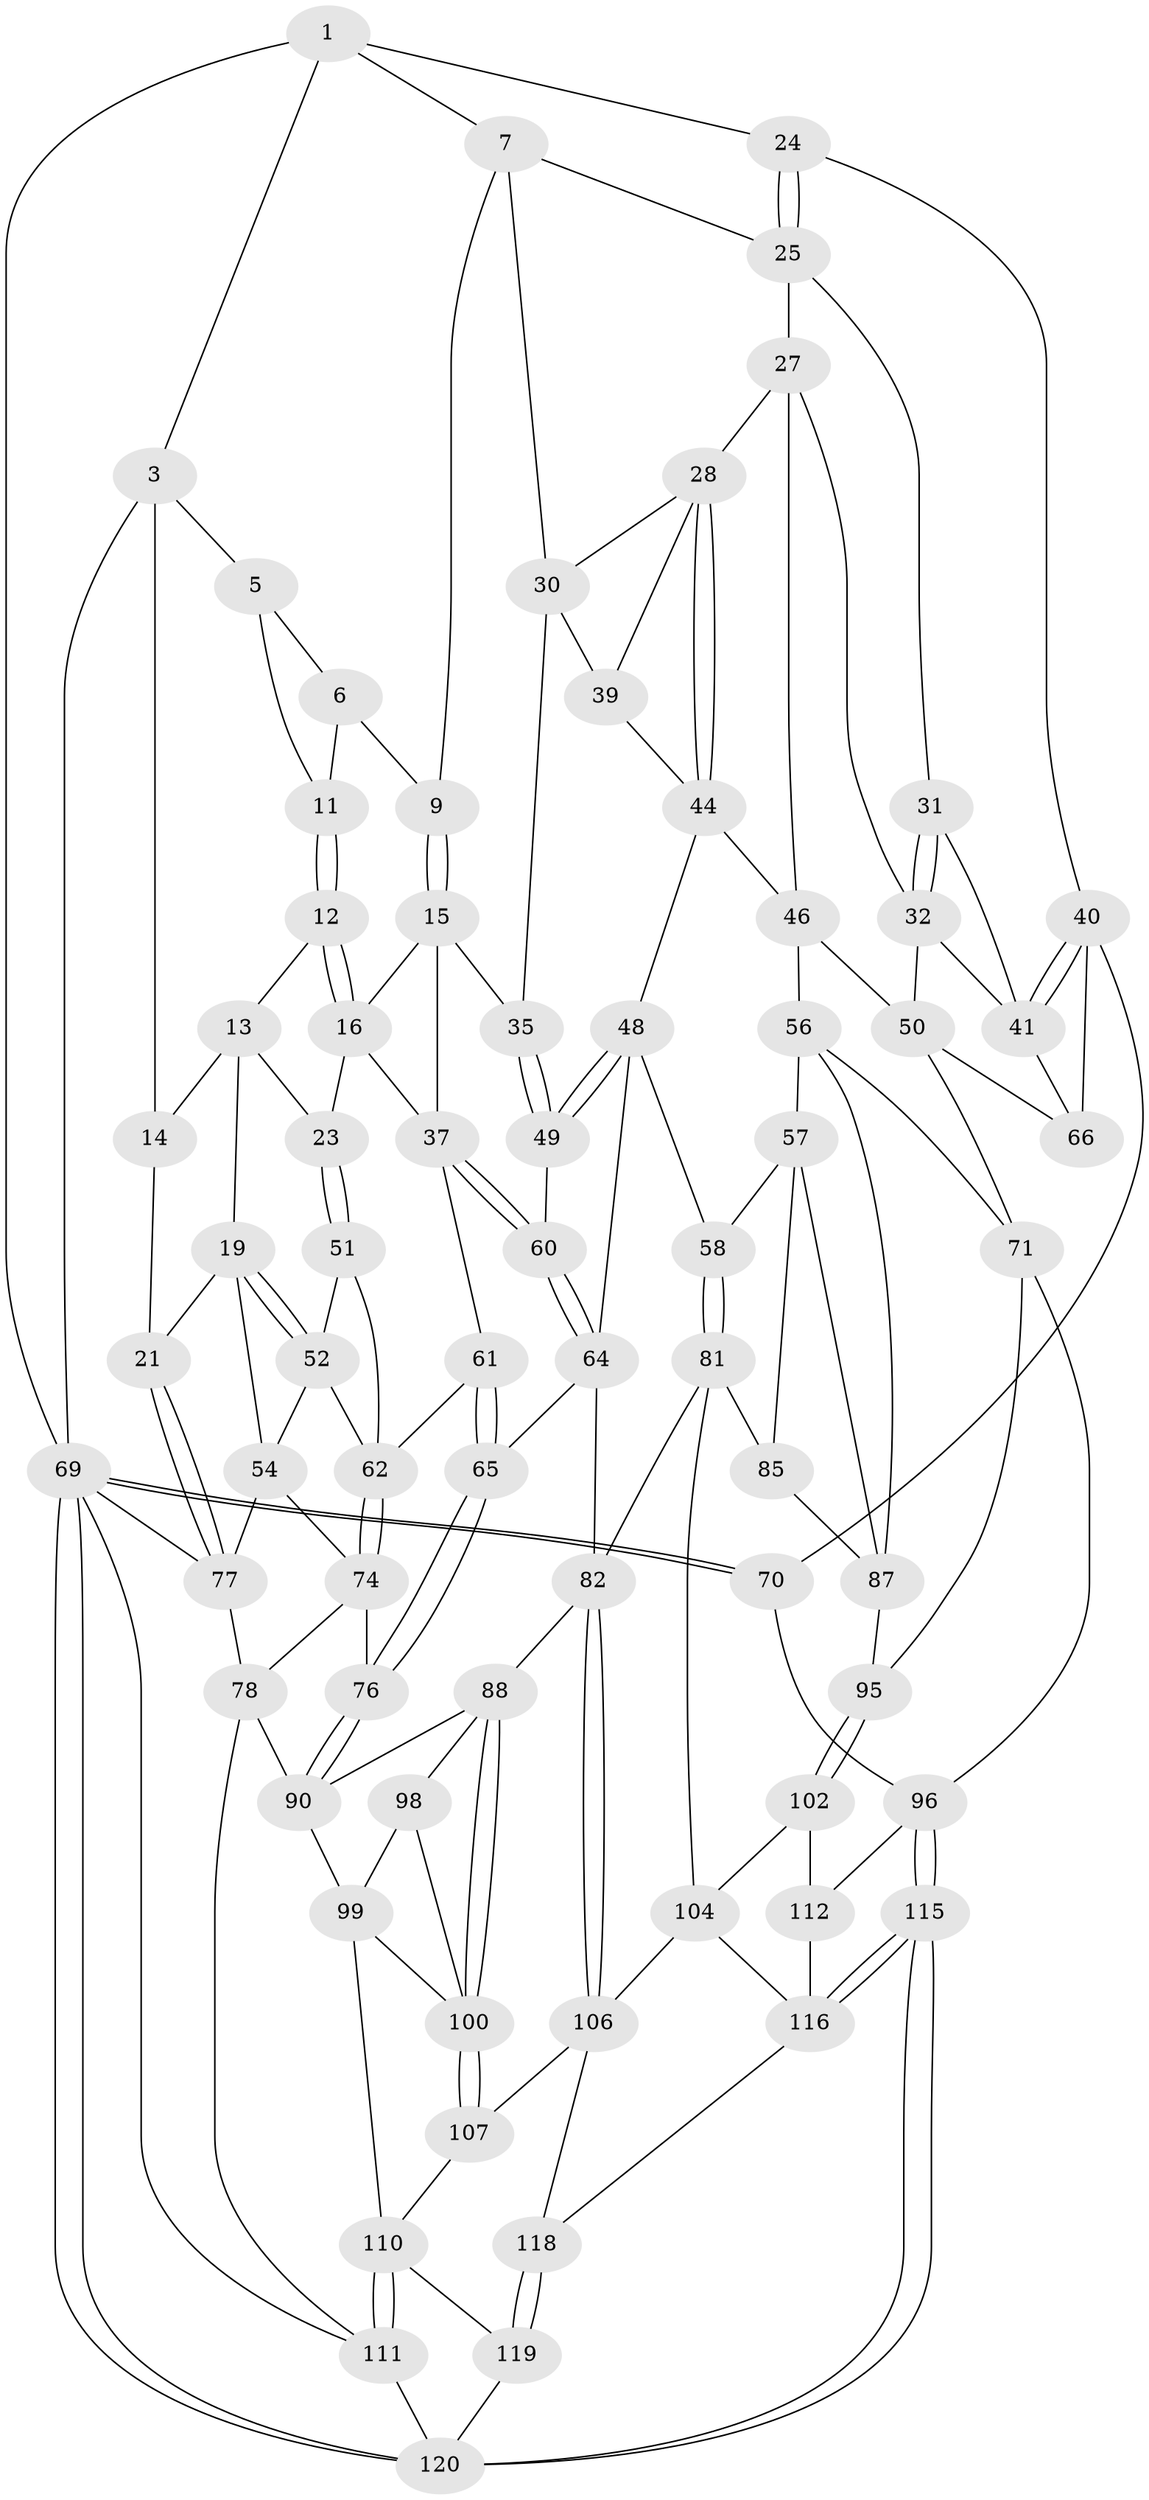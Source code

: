 // original degree distribution, {3: 0.01639344262295082, 6: 0.1885245901639344, 5: 0.5901639344262295, 4: 0.20491803278688525}
// Generated by graph-tools (version 1.1) at 2025/11/02/27/25 16:11:59]
// undirected, 74 vertices, 164 edges
graph export_dot {
graph [start="1"]
  node [color=gray90,style=filled];
  1 [pos="+0.6707875186535317+0",super="+2"];
  3 [pos="+0+0",super="+4"];
  5 [pos="+0+0"];
  6 [pos="+0.32972745547616306+0",super="+10"];
  7 [pos="+0.6288885574649884+0.12025016338668383",super="+8"];
  9 [pos="+0.4140108691539627+0.19281675018151054"];
  11 [pos="+0.15510641757863924+0.10951170396177322"];
  12 [pos="+0.14451178570983406+0.16719979627817189"];
  13 [pos="+0.07924611699728804+0.2221734236695836",super="+18"];
  14 [pos="+0.07608705812056618+0.22119987643477443",super="+17"];
  15 [pos="+0.40937294336029934+0.19948643581717876",super="+36"];
  16 [pos="+0.27932139404351936+0.26527025795633113",super="+22"];
  19 [pos="+0.04897364531749056+0.36378468207401793",super="+20"];
  21 [pos="+0+0.3941864488004652"];
  23 [pos="+0.20661979275762254+0.36245664010292966"];
  24 [pos="+1+0"];
  25 [pos="+0.8550589729070223+0.17364922254075735",super="+26"];
  27 [pos="+0.6756456307143287+0.26407847837283627",super="+33"];
  28 [pos="+0.6353496987423216+0.3385202650265758",super="+29"];
  30 [pos="+0.5288000203267108+0.3262747216829741",super="+34"];
  31 [pos="+0.8533411617474832+0.3135067126232952"];
  32 [pos="+0.8329331872521001+0.3429470244028594",super="+43"];
  35 [pos="+0.4351211169845839+0.3860873149402655"];
  37 [pos="+0.2871218364270631+0.395733919926969",super="+38"];
  39 [pos="+0.5294250007609627+0.38565332066330044"];
  40 [pos="+1+0.026001708059571072",super="+68"];
  41 [pos="+0.9833240890172118+0.2764328740069604",super="+42"];
  44 [pos="+0.6338853652082385+0.35886725698486854",super="+45"];
  46 [pos="+0.7409648892571313+0.46691550966320217",super="+47"];
  48 [pos="+0.5468306621585795+0.5098751783943108",super="+59"];
  49 [pos="+0.4175464010750424+0.44711238973890044"];
  50 [pos="+0.8174362249363378+0.49361678781068247",super="+67"];
  51 [pos="+0.17895505947318247+0.41284354476039553"];
  52 [pos="+0.08581945561530854+0.43929200334164076",super="+53"];
  54 [pos="+0.06908132244725049+0.5319699236132319",super="+55"];
  56 [pos="+0.6594766988806323+0.5237880406912592",super="+72"];
  57 [pos="+0.6545514314778439+0.5265593512654566",super="+84"];
  58 [pos="+0.5945288185849703+0.5348197063487355"];
  60 [pos="+0.39819879749399467+0.4580273874965964"];
  61 [pos="+0.2512145828331727+0.5044532524818112"];
  62 [pos="+0.16468371120492814+0.5128574550121959",super="+63"];
  64 [pos="+0.3463183307917299+0.5630706782991093",super="+73"];
  65 [pos="+0.3103384470301994+0.5639022456692004"];
  66 [pos="+1+0.5816310800420887"];
  69 [pos="+1+1",super="+92"];
  70 [pos="+1+0.6688122519667222"];
  71 [pos="+0.8608261276483713+0.6313598026638063",super="+94"];
  74 [pos="+0.17783832533952493+0.5692643151712184",super="+75"];
  76 [pos="+0.26999594003115807+0.5978711135218446"];
  77 [pos="+0+0.5753961176771962",super="+80"];
  78 [pos="+0.12434903768417849+0.6991974814533932",super="+79"];
  81 [pos="+0.5309635248717833+0.6947748722706945",super="+86"];
  82 [pos="+0.5178552559298956+0.6972328815898499",super="+83"];
  85 [pos="+0.6547608527383421+0.707404706411812"];
  87 [pos="+0.7367481691534787+0.6612397661945704",super="+93"];
  88 [pos="+0.3668943991433929+0.7026196082202109",super="+89"];
  90 [pos="+0.25334204177722025+0.6280469404411153",super="+91"];
  95 [pos="+0.7849595029287144+0.753802160138162"];
  96 [pos="+0.9061359301666692+0.8151589424797442",super="+97"];
  98 [pos="+0.2809268571369102+0.7234439041214399"];
  99 [pos="+0.1951472958972975+0.7255910982809445",super="+108"];
  100 [pos="+0.37217171934088134+0.7743827664525708",super="+101"];
  102 [pos="+0.7626518514089745+0.7961897305083457",super="+103"];
  104 [pos="+0.7196770949513553+0.8350829096948585",super="+105"];
  106 [pos="+0.4557161481649275+0.8239720675674995",super="+109"];
  107 [pos="+0.40781357391118633+0.824835949954007"];
  110 [pos="+0.23958988968079073+0.9328197758509994",super="+113"];
  111 [pos="+0.22976678540209278+0.9432823541215386",super="+122"];
  112 [pos="+0.8722559493155204+0.8310537940293464",super="+114"];
  115 [pos="+0.9804058477540661+1"];
  116 [pos="+0.8416880412124451+1",super="+117"];
  118 [pos="+0.5702117067726463+0.9513472609836006"];
  119 [pos="+0.5524031682003347+1"];
  120 [pos="+1+1",super="+121"];
  1 -- 7;
  1 -- 24;
  1 -- 3;
  1 -- 69;
  3 -- 5;
  3 -- 14 [weight=2];
  3 -- 69;
  5 -- 6;
  5 -- 11;
  6 -- 9;
  6 -- 11;
  7 -- 25;
  7 -- 9;
  7 -- 30;
  9 -- 15;
  9 -- 15;
  11 -- 12;
  11 -- 12;
  12 -- 13;
  12 -- 16;
  12 -- 16;
  13 -- 14;
  13 -- 19;
  13 -- 23;
  14 -- 21;
  15 -- 16;
  15 -- 35;
  15 -- 37;
  16 -- 37;
  16 -- 23;
  19 -- 52;
  19 -- 52;
  19 -- 21;
  19 -- 54;
  21 -- 77;
  21 -- 77;
  23 -- 51;
  23 -- 51;
  24 -- 25;
  24 -- 25;
  24 -- 40;
  25 -- 31;
  25 -- 27;
  27 -- 28;
  27 -- 32;
  27 -- 46;
  28 -- 44;
  28 -- 44;
  28 -- 30;
  28 -- 39;
  30 -- 35;
  30 -- 39;
  31 -- 32;
  31 -- 32;
  31 -- 41;
  32 -- 50;
  32 -- 41;
  35 -- 49;
  35 -- 49;
  37 -- 60;
  37 -- 60;
  37 -- 61;
  39 -- 44;
  40 -- 41;
  40 -- 41;
  40 -- 66;
  40 -- 70;
  41 -- 66;
  44 -- 46;
  44 -- 48;
  46 -- 50;
  46 -- 56;
  48 -- 49;
  48 -- 49;
  48 -- 58;
  48 -- 64;
  49 -- 60;
  50 -- 66;
  50 -- 71;
  51 -- 52;
  51 -- 62;
  52 -- 54;
  52 -- 62;
  54 -- 74;
  54 -- 77;
  56 -- 57;
  56 -- 87;
  56 -- 71;
  57 -- 58;
  57 -- 85;
  57 -- 87;
  58 -- 81;
  58 -- 81;
  60 -- 64;
  60 -- 64;
  61 -- 62;
  61 -- 65;
  61 -- 65;
  62 -- 74;
  62 -- 74;
  64 -- 65;
  64 -- 82;
  65 -- 76;
  65 -- 76;
  69 -- 70;
  69 -- 70;
  69 -- 120;
  69 -- 120;
  69 -- 77;
  69 -- 111;
  70 -- 96;
  71 -- 96;
  71 -- 95;
  74 -- 76;
  74 -- 78;
  76 -- 90;
  76 -- 90;
  77 -- 78;
  78 -- 90;
  78 -- 111;
  81 -- 82;
  81 -- 104;
  81 -- 85;
  82 -- 106;
  82 -- 106;
  82 -- 88;
  85 -- 87;
  87 -- 95;
  88 -- 100;
  88 -- 100;
  88 -- 90;
  88 -- 98;
  90 -- 99;
  95 -- 102;
  95 -- 102;
  96 -- 115;
  96 -- 115;
  96 -- 112;
  98 -- 99;
  98 -- 100;
  99 -- 110;
  99 -- 100;
  100 -- 107;
  100 -- 107;
  102 -- 112 [weight=2];
  102 -- 104;
  104 -- 116;
  104 -- 106;
  106 -- 107;
  106 -- 118;
  107 -- 110;
  110 -- 111;
  110 -- 111;
  110 -- 119;
  111 -- 120;
  112 -- 116;
  115 -- 116;
  115 -- 116;
  115 -- 120;
  115 -- 120;
  116 -- 118;
  118 -- 119;
  118 -- 119;
  119 -- 120;
}

